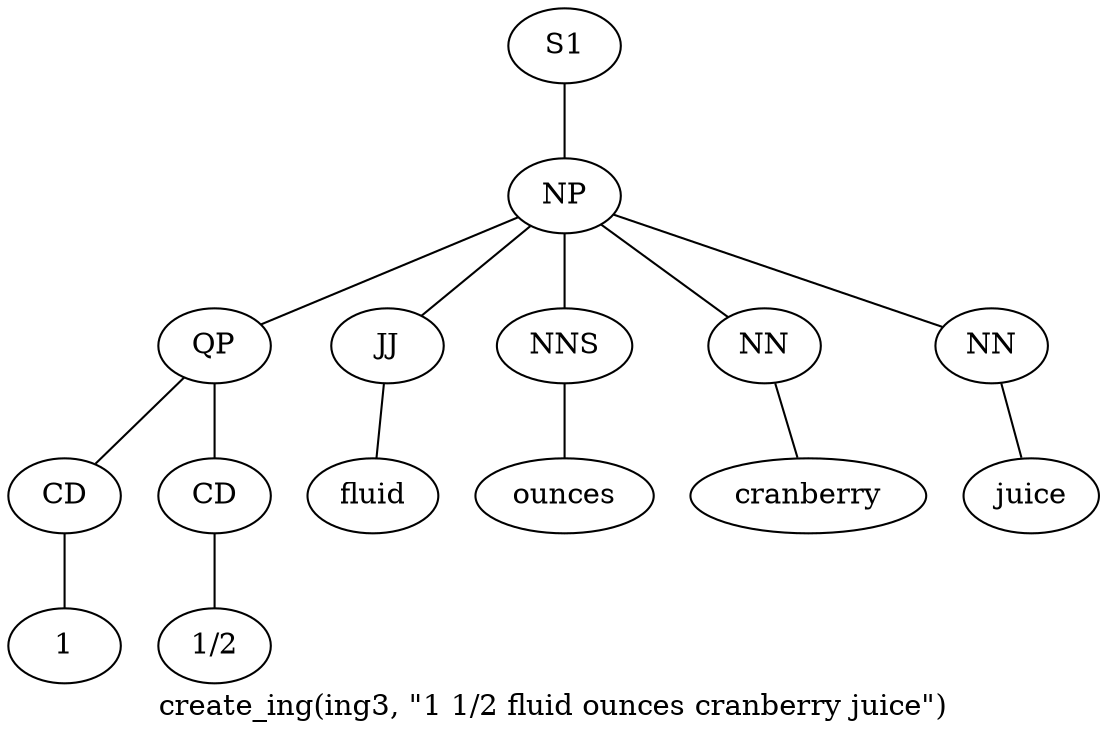 graph SyntaxGraph {
	label = "create_ing(ing3, \"1 1/2 fluid ounces cranberry juice\")";
	Node0 [label="S1"];
	Node1 [label="NP"];
	Node2 [label="QP"];
	Node3 [label="CD"];
	Node4 [label="1"];
	Node5 [label="CD"];
	Node6 [label="1/2"];
	Node7 [label="JJ"];
	Node8 [label="fluid"];
	Node9 [label="NNS"];
	Node10 [label="ounces"];
	Node11 [label="NN"];
	Node12 [label="cranberry"];
	Node13 [label="NN"];
	Node14 [label="juice"];

	Node0 -- Node1;
	Node1 -- Node2;
	Node1 -- Node7;
	Node1 -- Node9;
	Node1 -- Node11;
	Node1 -- Node13;
	Node2 -- Node3;
	Node2 -- Node5;
	Node3 -- Node4;
	Node5 -- Node6;
	Node7 -- Node8;
	Node9 -- Node10;
	Node11 -- Node12;
	Node13 -- Node14;
}